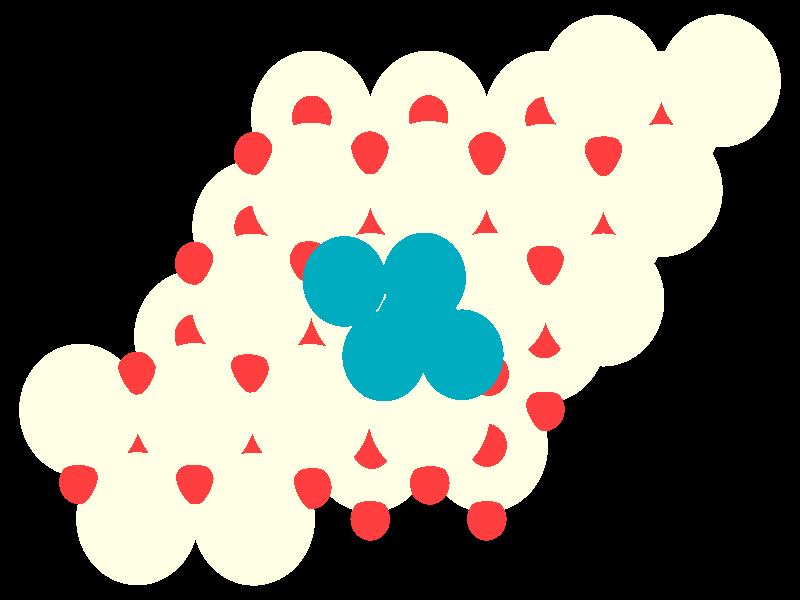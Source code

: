 #include "colors.inc"
#include "finish.inc"

global_settings {assumed_gamma 1 max_trace_level 6}
background {color White transmit 1.0}
camera {orthographic
  right -26.65*x up 18.40*y
  direction 1.00*z
  location <0,0,50.00> look_at <0,0,0>}
light_source {<  2.00,   3.00,  40.00> color White
  area_light <0.70, 0, 0>, <0, 0.70, 0>, 3, 3
  adaptive 1 jitter}

#declare simple = finish {phong 0.7}
#declare pale = finish {ambient 0.5 diffuse 0.85 roughness 0.001 specular 0.200 }
#declare intermediate = finish {ambient 0.3 diffuse 0.6 specular 0.1 roughness 0.04}
#declare vmd = finish {ambient 0.0 diffuse 0.65 phong 0.1 phong_size 40.0 specular 0.5 }
#declare jmol = finish {ambient 0.2 diffuse 0.6 specular 1 roughness 0.001 metallic}
#declare ase2 = finish {ambient 0.05 brilliance 3 diffuse 0.6 metallic specular 0.7 roughness 0.04 reflection 0.15}
#declare ase3 = finish {ambient 0.15 brilliance 2 diffuse 0.6 metallic specular 1.0 roughness 0.001 reflection 0.0}
#declare glass = finish {ambient 0.05 diffuse 0.3 specular 1.0 roughness 0.001}
#declare glass2 = finish {ambient 0.01 diffuse 0.3 specular 1.0 reflection 0.25 roughness 0.001}
#declare Rcell = 0.020;
#declare Rbond = 0.100;

#macro atom(LOC, R, COL, TRANS, FIN)
  sphere{LOC, R texture{pigment{color COL transmit TRANS} finish{FIN}}}
#end
#macro constrain(LOC, R, COL, TRANS FIN)
union{torus{R, Rcell rotate 45*z texture{pigment{color COL transmit TRANS} finish{FIN}}}
      torus{R, Rcell rotate -45*z texture{pigment{color COL transmit TRANS} finish{FIN}}}
      translate LOC}
#end

atom(< -2.93,   5.61,  -7.85>, 2.04, rgb <1.00, 1.00, 0.78>, 0.0, ase3) // #0 
atom(<  2.89,  -4.48,  -7.85>, 2.04, rgb <1.00, 1.00, 0.78>, 0.0, ase3) // #1 
atom(< -6.82,  -1.12,  -7.85>, 2.04, rgb <1.00, 1.00, 0.78>, 0.0, ase3) // #2 
atom(<  4.83,  -1.12,  -7.85>, 2.04, rgb <1.00, 1.00, 0.78>, 0.0, ase3) // #3 
atom(<  0.95,   5.61,  -7.85>, 2.04, rgb <1.00, 1.00, 0.78>, 0.0, ase3) // #4 
atom(<  6.77,   2.24,  -7.85>, 2.04, rgb <1.00, 1.00, 0.78>, 0.0, ase3) // #5 
atom(< -2.93,  -1.12,  -7.85>, 2.04, rgb <1.00, 1.00, 0.78>, 0.0, ase3) // #6 
atom(<  8.71,   5.61,  -7.85>, 2.04, rgb <1.00, 1.00, 0.78>, 0.0, ase3) // #7 
atom(<  4.83,   5.61,  -7.85>, 2.04, rgb <1.00, 1.00, 0.78>, 0.0, ase3) // #8 
atom(< -0.99,  -4.48,  -7.85>, 2.04, rgb <1.00, 1.00, 0.78>, 0.0, ase3) // #9 
atom(<  0.95,  -1.12,  -7.85>, 2.04, rgb <1.00, 1.00, 0.78>, 0.0, ase3) // #10 
atom(< -0.99,   2.24,  -7.85>, 2.04, rgb <1.00, 1.00, 0.78>, 0.0, ase3) // #11 
atom(< -8.76,  -4.48,  -7.85>, 2.04, rgb <1.00, 1.00, 0.78>, 0.0, ase3) // #12 
atom(<  2.89,   2.24,  -7.85>, 2.04, rgb <1.00, 1.00, 0.78>, 0.0, ase3) // #13 
atom(< -4.88,   2.24,  -7.85>, 2.04, rgb <1.00, 1.00, 0.78>, 0.0, ase3) // #14 
atom(< -4.88,  -4.48,  -7.85>, 2.04, rgb <1.00, 1.00, 0.78>, 0.0, ase3) // #15 
atom(< -4.87,  -6.72,  -4.75>, 2.04, rgb <1.00, 1.00, 0.78>, 0.0, ase3) // #16 
atom(<  2.95,   0.03,  -4.76>, 2.04, rgb <1.00, 1.00, 0.78>, 0.0, ase3) // #17 
atom(< -3.00,  -3.39,  -4.69>, 2.04, rgb <1.00, 1.00, 0.78>, 0.0, ase3) // #18 
atom(<  6.76,   6.71,  -4.75>, 2.04, rgb <1.00, 1.00, 0.78>, 0.0, ase3) // #19 
atom(< -0.99,   0.01,  -4.79>, 2.04, rgb <1.00, 1.00, 0.78>, 0.0, ase3) // #20 
atom(<  0.96,  -3.44,  -4.75>, 2.04, rgb <1.00, 1.00, 0.78>, 0.0, ase3) // #21 
atom(<  0.96,   3.45,  -4.76>, 2.04, rgb <1.00, 1.00, 0.78>, 0.0, ase3) // #22 
atom(<  6.77,   0.00,  -4.76>, 2.04, rgb <1.00, 1.00, 0.78>, 0.0, ase3) // #23 
atom(< -8.75,  -6.71,  -4.74>, 2.04, rgb <1.00, 1.00, 0.78>, 0.0, ase3) // #24 
atom(<  8.71,   3.36,  -4.75>, 2.04, rgb <1.00, 1.00, 0.78>, 0.0, ase3) // #25 
atom(< -6.82,  -3.36,  -4.74>, 2.04, rgb <1.00, 1.00, 0.78>, 0.0, ase3) // #26 
atom(<-10.65,  -3.38,  -4.74>, 2.04, rgb <1.00, 1.00, 0.78>, 0.0, ase3) // #27 
atom(< -4.92,  -0.01,  -4.73>, 2.04, rgb <1.00, 1.00, 0.78>, 0.0, ase3) // #28 
atom(<  4.84,   3.37,  -4.76>, 2.04, rgb <1.00, 1.00, 0.78>, 0.0, ase3) // #29 
atom(< -2.95,   3.40,  -4.74>, 2.04, rgb <1.00, 1.00, 0.78>, 0.0, ase3) // #30 
atom(< 10.65,   6.72,  -4.75>, 2.04, rgb <1.00, 1.00, 0.78>, 0.0, ase3) // #31 
atom(< -2.93,   1.12,  -8.64>, 0.66, rgb <1.00, 0.05, 0.05>, 0.0, ase3) // #32 
atom(< -8.76,  -2.24,  -8.64>, 0.66, rgb <1.00, 0.05, 0.05>, 0.0, ase3) // #33 
atom(< -0.99,   4.49,  -8.64>, 0.66, rgb <1.00, 0.05, 0.05>, 0.0, ase3) // #34 
atom(<-10.70,  -5.60,  -8.64>, 0.66, rgb <1.00, 0.05, 0.05>, 0.0, ase3) // #35 
atom(<  2.89,  -2.24,  -8.64>, 0.66, rgb <1.00, 0.05, 0.05>, 0.0, ase3) // #36 
atom(< -4.88,   4.49,  -8.64>, 0.66, rgb <1.00, 0.05, 0.05>, 0.0, ase3) // #37 
atom(<  0.95,   1.12,  -8.64>, 0.66, rgb <1.00, 0.05, 0.05>, 0.0, ase3) // #38 
atom(< -6.82,   1.12,  -8.64>, 0.66, rgb <1.00, 0.05, 0.05>, 0.0, ase3) // #39 
atom(< -6.82,  -5.60,  -8.64>, 0.66, rgb <1.00, 0.05, 0.05>, 0.0, ase3) // #40 
atom(<  6.77,   4.49,  -8.64>, 0.66, rgb <1.00, 0.05, 0.05>, 0.0, ase3) // #41 
atom(< -0.99,  -2.24,  -8.64>, 0.66, rgb <1.00, 0.05, 0.05>, 0.0, ase3) // #42 
atom(< -2.93,  -5.60,  -8.64>, 0.66, rgb <1.00, 0.05, 0.05>, 0.0, ase3) // #43 
atom(< -4.88,  -2.24,  -8.64>, 0.66, rgb <1.00, 0.05, 0.05>, 0.0, ase3) // #44 
atom(<  2.89,   4.49,  -8.64>, 0.66, rgb <1.00, 0.05, 0.05>, 0.0, ase3) // #45 
atom(<  4.83,   1.12,  -8.64>, 0.66, rgb <1.00, 0.05, 0.05>, 0.0, ase3) // #46 
atom(<  0.95,  -5.60,  -8.64>, 0.66, rgb <1.00, 0.05, 0.05>, 0.0, ase3) // #47 
atom(< -4.88,  -6.72,  -7.06>, 0.66, rgb <1.00, 0.05, 0.05>, 0.0, ase3) // #48 
atom(< -2.93,  -3.36,  -7.06>, 0.66, rgb <1.00, 0.05, 0.05>, 0.0, ase3) // #49 
atom(< -0.99,  -6.72,  -7.06>, 0.66, rgb <1.00, 0.05, 0.05>, 0.0, ase3) // #50 
atom(< -4.88,   0.00,  -7.06>, 0.66, rgb <1.00, 0.05, 0.05>, 0.0, ase3) // #51 
atom(< -0.99,   0.00,  -7.06>, 0.66, rgb <1.00, 0.05, 0.05>, 0.0, ase3) // #52 
atom(<  6.77,   0.00,  -7.06>, 0.66, rgb <1.00, 0.05, 0.05>, 0.0, ase3) // #53 
atom(<  0.95,  -3.36,  -7.06>, 0.66, rgb <1.00, 0.05, 0.05>, 0.0, ase3) // #54 
atom(< -6.82,  -3.36,  -7.06>, 0.66, rgb <1.00, 0.05, 0.05>, 0.0, ase3) // #55 
atom(<  4.83,  -3.36,  -7.06>, 0.66, rgb <1.00, 0.05, 0.05>, 0.0, ase3) // #56 
atom(< -8.76,  -6.72,  -7.06>, 0.66, rgb <1.00, 0.05, 0.05>, 0.0, ase3) // #57 
atom(<  2.89,   0.00,  -7.06>, 0.66, rgb <1.00, 0.05, 0.05>, 0.0, ase3) // #58 
atom(<  2.89,  -6.72,  -7.06>, 0.66, rgb <1.00, 0.05, 0.05>, 0.0, ase3) // #59 
atom(<  8.71,   3.36,  -7.06>, 0.66, rgb <1.00, 0.05, 0.05>, 0.0, ase3) // #60 
atom(<  4.83,   3.36,  -7.06>, 0.66, rgb <1.00, 0.05, 0.05>, 0.0, ase3) // #61 
atom(< -2.93,   3.36,  -7.06>, 0.66, rgb <1.00, 0.05, 0.05>, 0.0, ase3) // #62 
atom(<  0.95,   3.36,  -7.06>, 0.66, rgb <1.00, 0.05, 0.05>, 0.0, ase3) // #63 
atom(< -0.94,  -4.52,  -5.55>, 0.66, rgb <1.00, 0.05, 0.05>, 0.0, ase3) // #64 
atom(< -4.86,   2.24,  -5.54>, 0.66, rgb <1.00, 0.05, 0.05>, 0.0, ase3) // #65 
atom(<  8.72,   5.60,  -5.55>, 0.66, rgb <1.00, 0.05, 0.05>, 0.0, ase3) // #66 
atom(<  4.83,   5.57,  -5.58>, 0.66, rgb <1.00, 0.05, 0.05>, 0.0, ase3) // #67 
atom(<  6.77,   2.24,  -5.56>, 0.66, rgb <1.00, 0.05, 0.05>, 0.0, ase3) // #68 
atom(<  0.97,  -1.11,  -5.51>, 0.66, rgb <1.00, 0.05, 0.05>, 0.0, ase3) // #69 
atom(< -2.94,   5.61,  -5.55>, 0.66, rgb <1.00, 0.05, 0.05>, 0.0, ase3) // #70 
atom(< -6.85,  -1.10,  -5.57>, 0.66, rgb <1.00, 0.05, 0.05>, 0.0, ase3) // #71 
atom(< -2.92,  -1.02,  -5.51>, 0.66, rgb <1.00, 0.05, 0.05>, 0.0, ase3) // #72 
atom(< -1.03,   2.22,  -5.53>, 0.66, rgb <1.00, 0.05, 0.05>, 0.0, ase3) // #73 
atom(<  4.81,  -1.13,  -5.54>, 0.66, rgb <1.00, 0.05, 0.05>, 0.0, ase3) // #74 
atom(< -4.94,  -4.52,  -5.55>, 0.66, rgb <1.00, 0.05, 0.05>, 0.0, ase3) // #75 
atom(<  2.92,   2.25,  -5.57>, 0.66, rgb <1.00, 0.05, 0.05>, 0.0, ase3) // #76 
atom(<  0.95,   5.62,  -5.56>, 0.66, rgb <1.00, 0.05, 0.05>, 0.0, ase3) // #77 
atom(< -8.76,  -4.48,  -5.55>, 0.66, rgb <1.00, 0.05, 0.05>, 0.0, ase3) // #78 
atom(<  2.90,  -4.46,  -5.55>, 0.66, rgb <1.00, 0.05, 0.05>, 0.0, ase3) // #79 
atom(< -1.00,   4.51,  -3.98>, 0.66, rgb <1.00, 0.05, 0.05>, 0.0, ase3) // #80 
atom(<  6.78,   4.47,  -3.98>, 0.66, rgb <1.00, 0.05, 0.05>, 0.0, ase3) // #81 
atom(<  2.89,   4.49,  -3.98>, 0.66, rgb <1.00, 0.05, 0.05>, 0.0, ase3) // #82 
atom(<-10.69,  -5.60,  -3.97>, 0.66, rgb <1.00, 0.05, 0.05>, 0.0, ase3) // #83 
atom(< -3.02,   1.20,  -3.75>, 0.66, rgb <1.00, 0.05, 0.05>, 0.0, ase3) // #84 
atom(< -5.02,  -2.18,  -3.95>, 0.66, rgb <1.00, 0.05, 0.05>, 0.0, ase3) // #85 
atom(< -6.85,  -5.61,  -3.95>, 0.66, rgb <1.00, 0.05, 0.05>, 0.0, ase3) // #86 
atom(< -8.77,  -2.24,  -3.98>, 0.66, rgb <1.00, 0.05, 0.05>, 0.0, ase3) // #87 
atom(<  1.04,   1.29,  -3.99>, 0.66, rgb <1.00, 0.05, 0.05>, 0.0, ase3) // #88 
atom(< -0.97,  -2.34,  -3.91>, 0.66, rgb <1.00, 0.05, 0.05>, 0.0, ase3) // #89 
atom(< -2.94,  -5.75,  -3.96>, 0.66, rgb <1.00, 0.05, 0.05>, 0.0, ase3) // #90 
atom(< -6.84,   1.13,  -3.98>, 0.66, rgb <1.00, 0.05, 0.05>, 0.0, ase3) // #91 
atom(<  4.83,   1.11,  -3.98>, 0.66, rgb <1.00, 0.05, 0.05>, 0.0, ase3) // #92 
atom(<  2.97,  -2.28,  -3.80>, 0.66, rgb <1.00, 0.05, 0.05>, 0.0, ase3) // #93 
atom(<  0.99,  -5.62,  -3.96>, 0.66, rgb <1.00, 0.05, 0.05>, 0.0, ase3) // #94 
atom(< -4.87,   4.50,  -3.97>, 0.66, rgb <1.00, 0.05, 0.05>, 0.0, ase3) // #95 
atom(< -0.53,  -1.72,  -2.06>, 1.39, rgb <0.00, 0.41, 0.52>, 0.0, ase3) // #96 
atom(<  0.81,   0.68,  -2.05>, 1.39, rgb <0.00, 0.41, 0.52>, 0.0, ase3) // #97 
atom(<  2.06,  -1.68,  -2.02>, 1.39, rgb <0.00, 0.41, 0.52>, 0.0, ase3) // #98 
atom(<  0.60,  -0.82,   0.00>, 1.39, rgb <0.00, 0.41, 0.52>, 0.0, ase3) // #99 
atom(< -1.85,   0.57,  -2.12>, 1.39, rgb <0.00, 0.41, 0.52>, 0.0, ase3) // #100 
